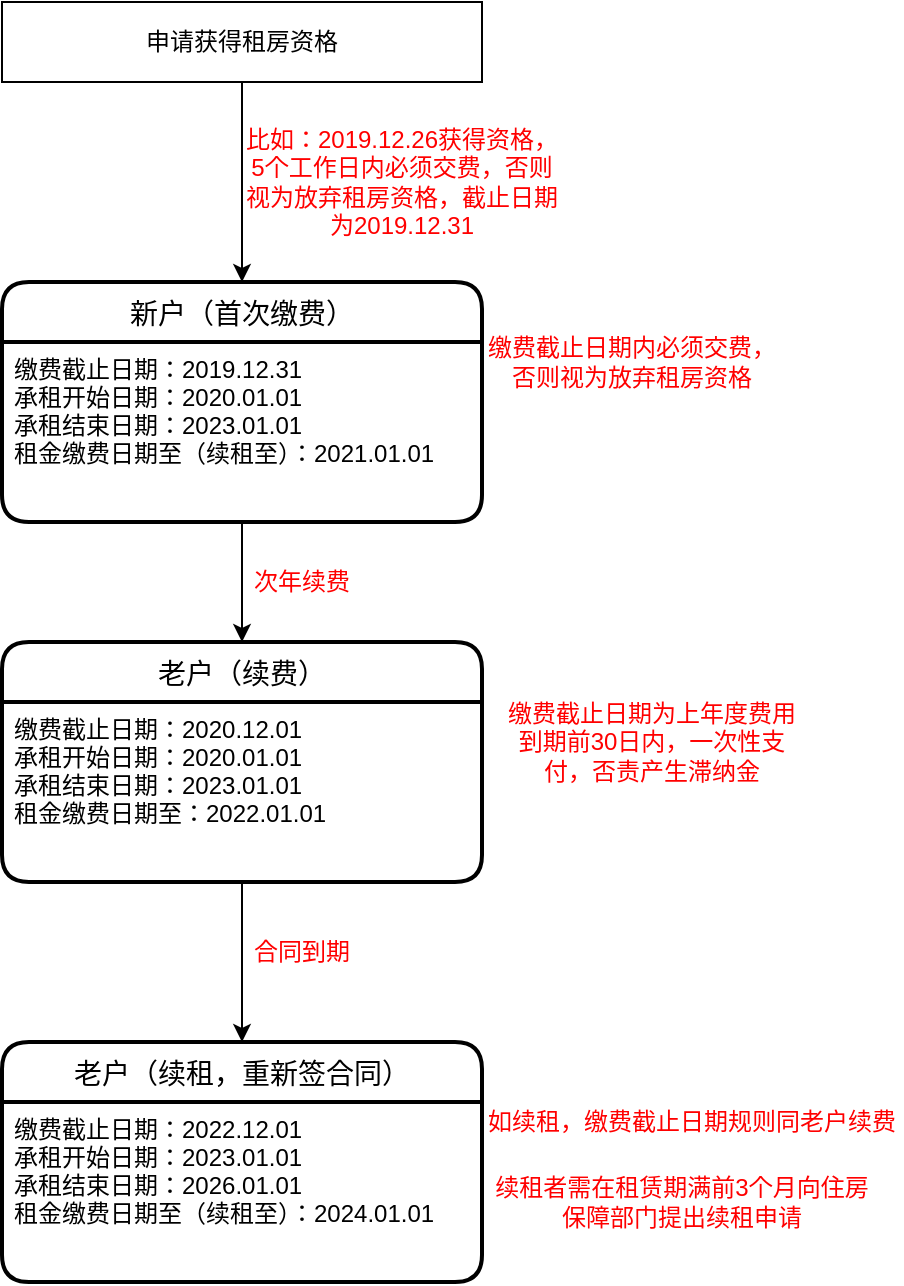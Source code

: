 <mxfile version="14.6.12" type="github">
  <diagram id="bmtqTCYfykTdZSM7A_Qg" name="Page-1">
    <mxGraphModel dx="678" dy="423" grid="1" gridSize="10" guides="1" tooltips="1" connect="1" arrows="1" fold="1" page="1" pageScale="1" pageWidth="827" pageHeight="1169" math="0" shadow="0">
      <root>
        <mxCell id="0" />
        <mxCell id="1" parent="0" />
        <mxCell id="-Rtb6g7GIEbvU8N28n1T-11" value="新户（首次缴费）" style="swimlane;childLayout=stackLayout;horizontal=1;startSize=30;horizontalStack=0;rounded=1;fontSize=14;fontStyle=0;strokeWidth=2;resizeParent=0;resizeLast=1;shadow=0;dashed=0;align=center;" vertex="1" parent="1">
          <mxGeometry x="320" y="260" width="240" height="120" as="geometry" />
        </mxCell>
        <mxCell id="-Rtb6g7GIEbvU8N28n1T-12" value="缴费截止日期：2019.12.31&#xa;承租开始日期：2020.01.01&#xa;承租结束日期：2023.01.01&#xa;租金缴费日期至（续租至）：2021.01.01" style="align=left;strokeColor=none;fillColor=none;spacingLeft=4;fontSize=12;verticalAlign=top;resizable=0;rotatable=0;part=1;" vertex="1" parent="-Rtb6g7GIEbvU8N28n1T-11">
          <mxGeometry y="30" width="240" height="90" as="geometry" />
        </mxCell>
        <mxCell id="-Rtb6g7GIEbvU8N28n1T-14" style="edgeStyle=orthogonalEdgeStyle;rounded=0;orthogonalLoop=1;jettySize=auto;html=1;entryX=0.5;entryY=0;entryDx=0;entryDy=0;" edge="1" parent="1" source="-Rtb6g7GIEbvU8N28n1T-13" target="-Rtb6g7GIEbvU8N28n1T-11">
          <mxGeometry relative="1" as="geometry" />
        </mxCell>
        <mxCell id="-Rtb6g7GIEbvU8N28n1T-13" value="申请获得租房资格" style="whiteSpace=wrap;html=1;align=center;" vertex="1" parent="1">
          <mxGeometry x="320" y="120" width="240" height="40" as="geometry" />
        </mxCell>
        <mxCell id="-Rtb6g7GIEbvU8N28n1T-15" value="比如：2019.12.26获得资格，5个工作日内必须交费，否则视为放弃租房资格，截止日期为2019.12.31" style="text;html=1;strokeColor=none;fillColor=none;align=center;verticalAlign=middle;whiteSpace=wrap;rounded=0;fontColor=#FF0000;" vertex="1" parent="1">
          <mxGeometry x="440" y="200" width="160" height="20" as="geometry" />
        </mxCell>
        <mxCell id="-Rtb6g7GIEbvU8N28n1T-16" value="缴费截止日期内必须交费，否则视为放弃租房资格" style="text;html=1;strokeColor=none;fillColor=none;align=center;verticalAlign=middle;whiteSpace=wrap;rounded=0;fontColor=#FF0000;" vertex="1" parent="1">
          <mxGeometry x="560" y="290" width="150" height="20" as="geometry" />
        </mxCell>
        <mxCell id="-Rtb6g7GIEbvU8N28n1T-23" value="老户（续费）" style="swimlane;childLayout=stackLayout;horizontal=1;startSize=30;horizontalStack=0;rounded=1;fontSize=14;fontStyle=0;strokeWidth=2;resizeParent=0;resizeLast=1;shadow=0;dashed=0;align=center;" vertex="1" parent="1">
          <mxGeometry x="320" y="440" width="240" height="120" as="geometry" />
        </mxCell>
        <mxCell id="-Rtb6g7GIEbvU8N28n1T-24" value="缴费截止日期：2020.12.01&#xa;承租开始日期：2020.01.01&#xa;承租结束日期：2023.01.01&#xa;租金缴费日期至：2022.01.01" style="align=left;strokeColor=none;fillColor=none;spacingLeft=4;fontSize=12;verticalAlign=top;resizable=0;rotatable=0;part=1;" vertex="1" parent="-Rtb6g7GIEbvU8N28n1T-23">
          <mxGeometry y="30" width="240" height="90" as="geometry" />
        </mxCell>
        <mxCell id="-Rtb6g7GIEbvU8N28n1T-25" style="edgeStyle=orthogonalEdgeStyle;rounded=0;orthogonalLoop=1;jettySize=auto;html=1;entryX=0.5;entryY=0;entryDx=0;entryDy=0;fontColor=#FF0000;" edge="1" parent="1" source="-Rtb6g7GIEbvU8N28n1T-12" target="-Rtb6g7GIEbvU8N28n1T-23">
          <mxGeometry relative="1" as="geometry" />
        </mxCell>
        <mxCell id="-Rtb6g7GIEbvU8N28n1T-26" value="次年续费" style="text;html=1;strokeColor=none;fillColor=none;align=center;verticalAlign=middle;whiteSpace=wrap;rounded=0;fontColor=#FF0000;" vertex="1" parent="1">
          <mxGeometry x="400" y="400" width="140" height="20" as="geometry" />
        </mxCell>
        <mxCell id="-Rtb6g7GIEbvU8N28n1T-27" value="缴费截止日期为上年度费用到期前30日内，一次性支付，否责产生滞纳金" style="text;html=1;strokeColor=none;fillColor=none;align=center;verticalAlign=middle;whiteSpace=wrap;rounded=0;fontColor=#FF0000;" vertex="1" parent="1">
          <mxGeometry x="570" y="480" width="150" height="20" as="geometry" />
        </mxCell>
        <mxCell id="-Rtb6g7GIEbvU8N28n1T-28" value="老户（续租，重新签合同）" style="swimlane;childLayout=stackLayout;horizontal=1;startSize=30;horizontalStack=0;rounded=1;fontSize=14;fontStyle=0;strokeWidth=2;resizeParent=0;resizeLast=1;shadow=0;dashed=0;align=center;" vertex="1" parent="1">
          <mxGeometry x="320" y="640" width="240" height="120" as="geometry" />
        </mxCell>
        <mxCell id="-Rtb6g7GIEbvU8N28n1T-29" value="缴费截止日期：2022.12.01&#xa;承租开始日期：2023.01.01&#xa;承租结束日期：2026.01.01&#xa;租金缴费日期至（续租至）：2024.01.01" style="align=left;strokeColor=none;fillColor=none;spacingLeft=4;fontSize=12;verticalAlign=top;resizable=0;rotatable=0;part=1;" vertex="1" parent="-Rtb6g7GIEbvU8N28n1T-28">
          <mxGeometry y="30" width="240" height="90" as="geometry" />
        </mxCell>
        <mxCell id="-Rtb6g7GIEbvU8N28n1T-30" style="edgeStyle=orthogonalEdgeStyle;rounded=0;orthogonalLoop=1;jettySize=auto;html=1;entryX=0.5;entryY=0;entryDx=0;entryDy=0;fontColor=#FF0000;" edge="1" parent="1" source="-Rtb6g7GIEbvU8N28n1T-24" target="-Rtb6g7GIEbvU8N28n1T-28">
          <mxGeometry relative="1" as="geometry" />
        </mxCell>
        <mxCell id="-Rtb6g7GIEbvU8N28n1T-31" value="合同到期" style="text;html=1;strokeColor=none;fillColor=none;align=center;verticalAlign=middle;whiteSpace=wrap;rounded=0;fontColor=#FF0000;" vertex="1" parent="1">
          <mxGeometry x="400" y="585" width="140" height="20" as="geometry" />
        </mxCell>
        <mxCell id="-Rtb6g7GIEbvU8N28n1T-32" value="如续租，缴费截止日期规则同老户续费" style="text;html=1;strokeColor=none;fillColor=none;align=center;verticalAlign=middle;whiteSpace=wrap;rounded=0;fontColor=#FF0000;" vertex="1" parent="1">
          <mxGeometry x="560" y="670" width="210" height="20" as="geometry" />
        </mxCell>
        <mxCell id="-Rtb6g7GIEbvU8N28n1T-33" value="续租者需在租赁期满前3个月向住房保障部门提出续租申请" style="text;html=1;strokeColor=none;fillColor=none;align=center;verticalAlign=middle;whiteSpace=wrap;rounded=0;fontColor=#FF0000;" vertex="1" parent="1">
          <mxGeometry x="560" y="710" width="200" height="20" as="geometry" />
        </mxCell>
      </root>
    </mxGraphModel>
  </diagram>
</mxfile>
